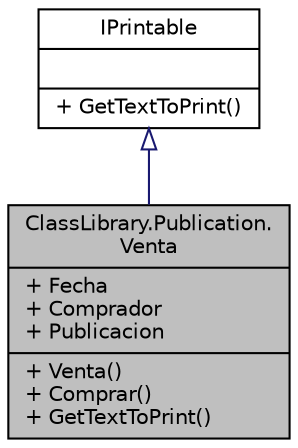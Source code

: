 digraph "ClassLibrary.Publication.Venta"
{
 // INTERACTIVE_SVG=YES
 // LATEX_PDF_SIZE
  edge [fontname="Helvetica",fontsize="10",labelfontname="Helvetica",labelfontsize="10"];
  node [fontname="Helvetica",fontsize="10",shape=record];
  Node1 [label="{ClassLibrary.Publication.\lVenta\n|+ Fecha\l+ Comprador\l+ Publicacion\l|+ Venta()\l+ Comprar()\l+ GetTextToPrint()\l}",height=0.2,width=0.4,color="black", fillcolor="grey75", style="filled", fontcolor="black",tooltip="Clase que reune las compras de Publicacion y los implicados, y se encarga de hacer la compra en sí...."];
  Node2 -> Node1 [dir="back",color="midnightblue",fontsize="10",style="solid",arrowtail="onormal",fontname="Helvetica"];
  Node2 [label="{IPrintable\n||+ GetTextToPrint()\l}",height=0.2,width=0.4,color="black", fillcolor="white", style="filled",URL="$interfaceClassLibrary_1_1Publication_1_1IPrintable.html",tooltip="Interfaz que unifica tipos cuyo objetivo es devolver texto al bot para imprimir y retornar al usuario..."];
}

